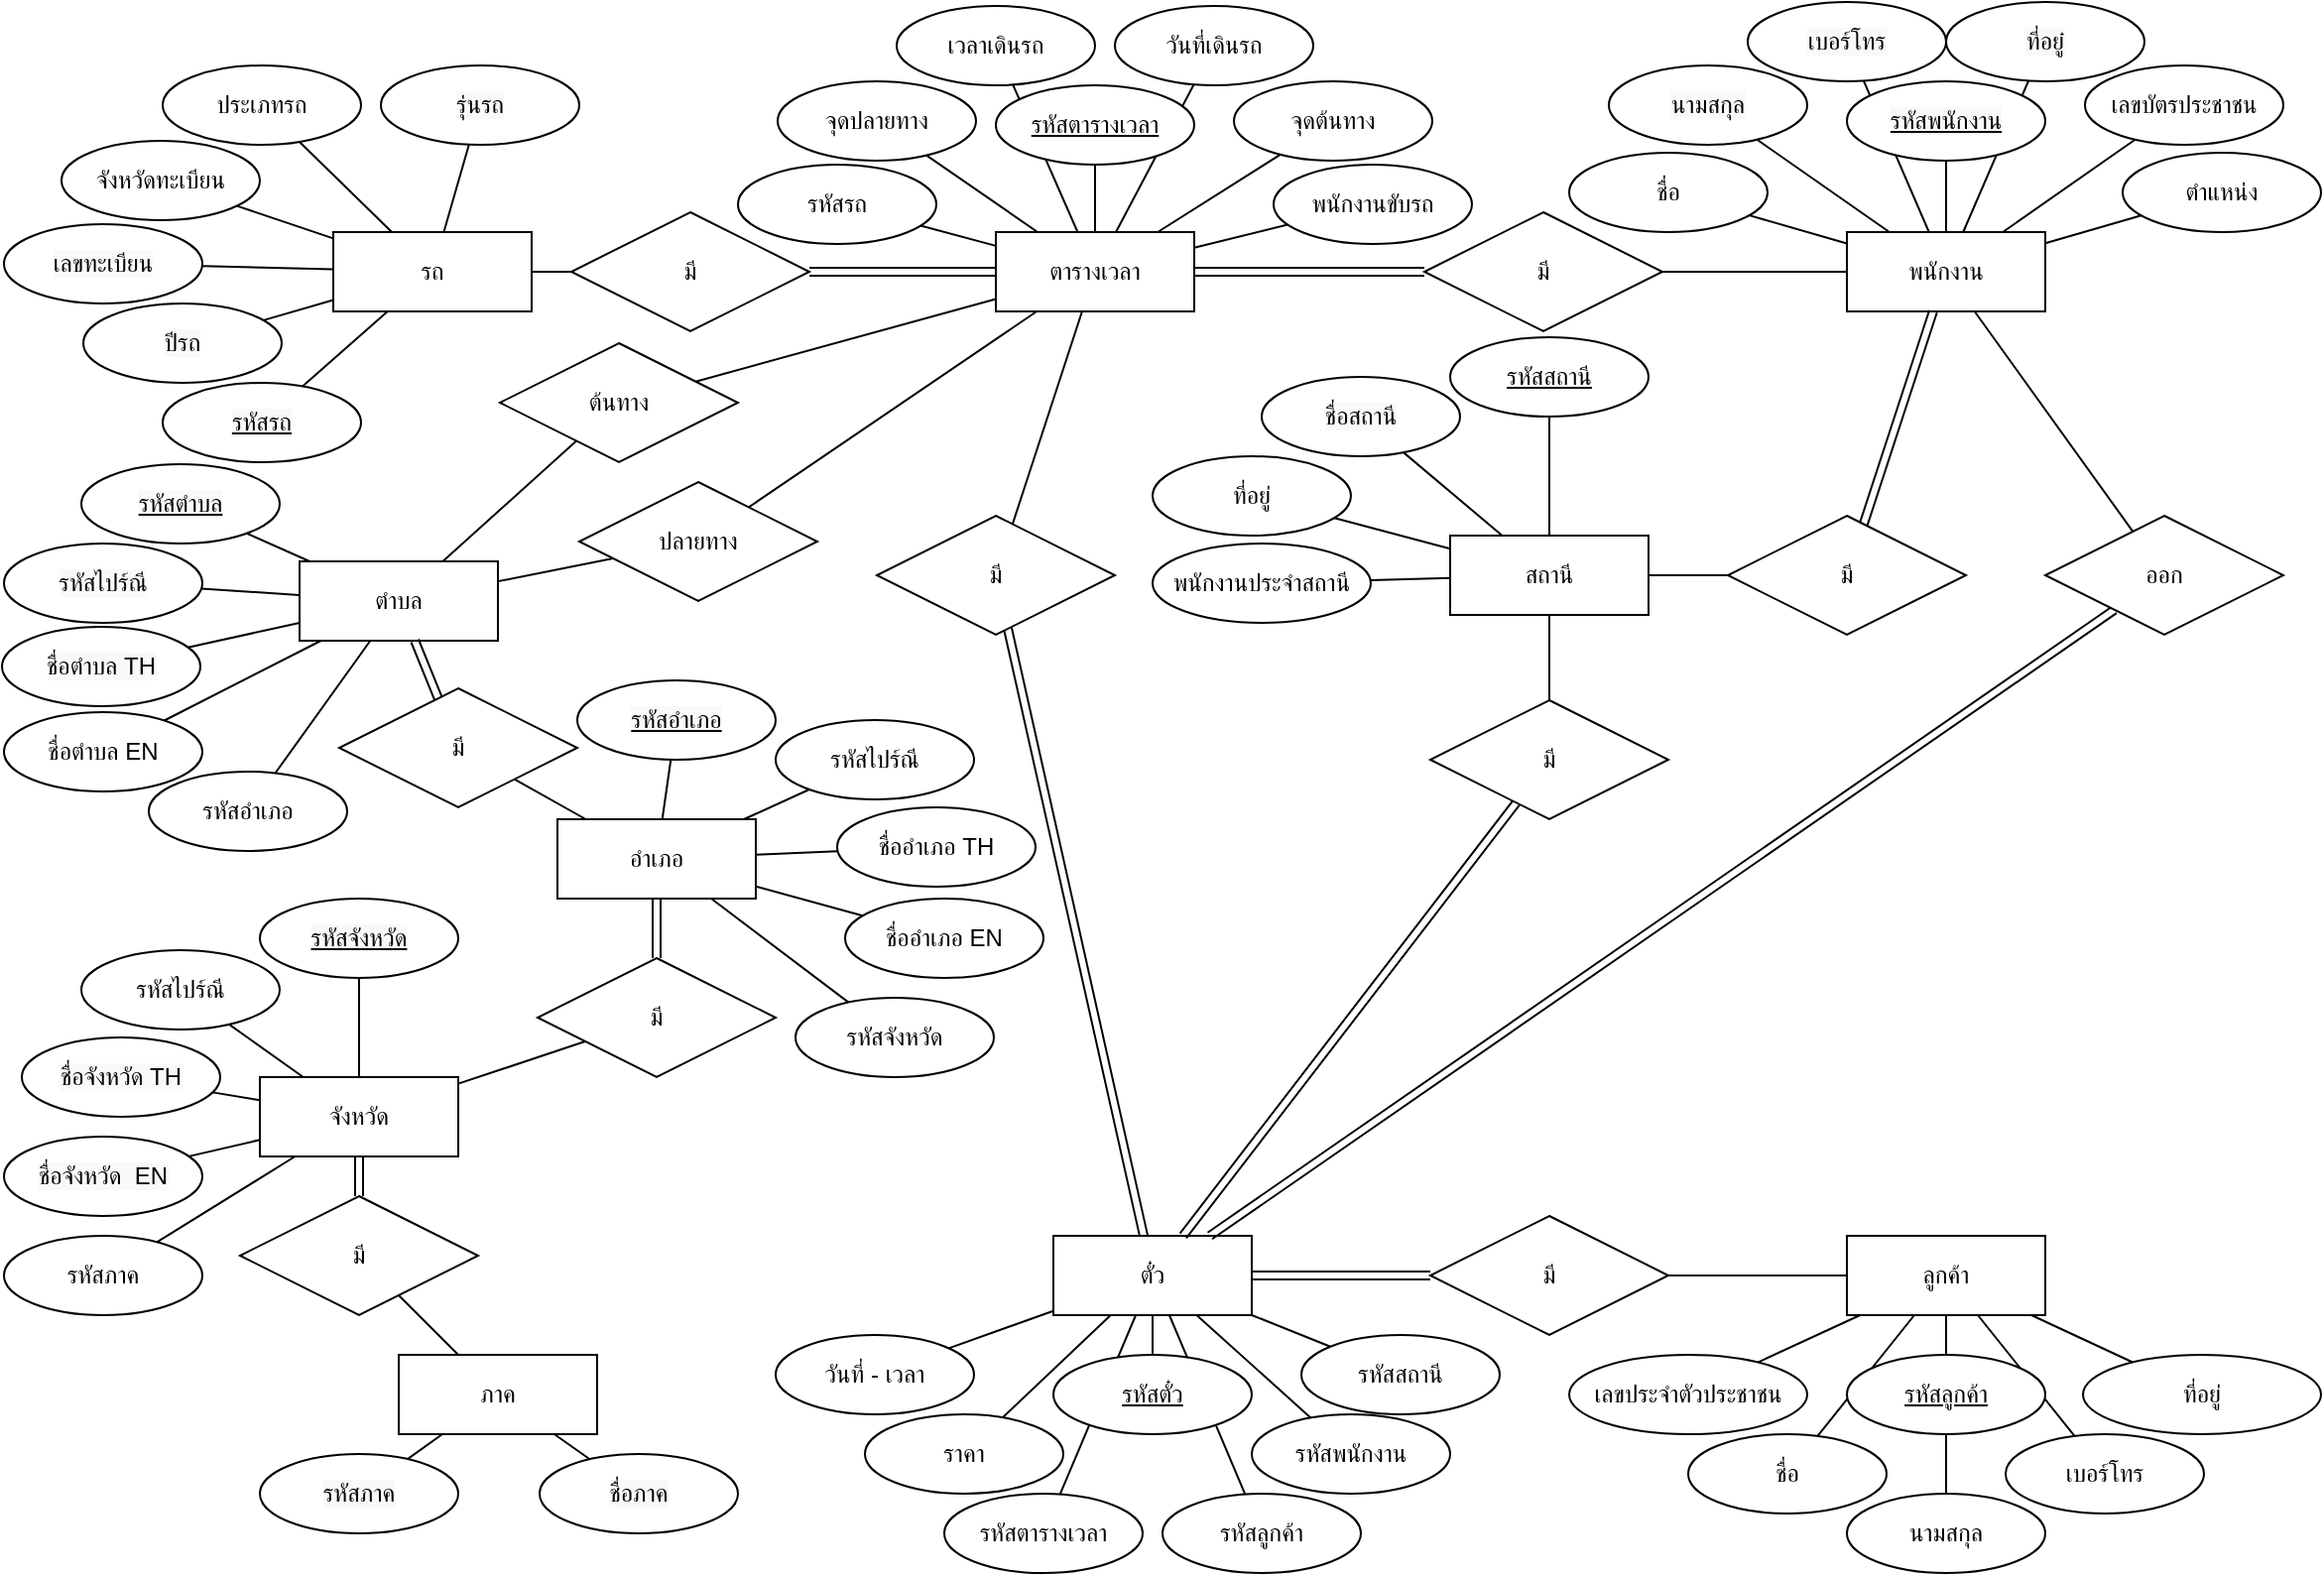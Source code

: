 <mxfile version="20.3.0" type="device"><diagram id="R2lEEEUBdFMjLlhIrx00" name="Page-1"><mxGraphModel dx="2045" dy="1975" grid="1" gridSize="10" guides="1" tooltips="1" connect="1" arrows="1" fold="1" page="1" pageScale="1" pageWidth="1169" pageHeight="827" math="0" shadow="0" extFonts="Permanent Marker^https://fonts.googleapis.com/css?family=Permanent+Marker"><root><mxCell id="0"/><mxCell id="1" parent="0"/><mxCell id="bOObk77bq9y5G2nc1WMJ-144" style="rounded=0;orthogonalLoop=1;jettySize=auto;html=1;endArrow=none;endFill=0;" parent="1" source="bOObk77bq9y5G2nc1WMJ-137" target="bOObk77bq9y5G2nc1WMJ-9" edge="1"><mxGeometry relative="1" as="geometry"><mxPoint x="894.888" y="87.346" as="sourcePoint"/><mxPoint x="961.429" y="134.0" as="targetPoint"/></mxGeometry></mxCell><mxCell id="bOObk77bq9y5G2nc1WMJ-83" style="rounded=0;orthogonalLoop=1;jettySize=auto;html=1;endArrow=none;endFill=0;" parent="1" source="bOObk77bq9y5G2nc1WMJ-14" target="bOObk77bq9y5G2nc1WMJ-49" edge="1"><mxGeometry relative="1" as="geometry"><mxPoint x="581.53" y="680" as="sourcePoint"/><mxPoint x="543.3" y="770.277" as="targetPoint"/></mxGeometry></mxCell><mxCell id="bOObk77bq9y5G2nc1WMJ-82" style="rounded=0;orthogonalLoop=1;jettySize=auto;html=1;endArrow=none;endFill=0;" parent="1" source="bOObk77bq9y5G2nc1WMJ-14" target="bOObk77bq9y5G2nc1WMJ-48" edge="1"><mxGeometry relative="1" as="geometry"><mxPoint x="590" y="680" as="sourcePoint"/><mxPoint x="590" y="700" as="targetPoint"/></mxGeometry></mxCell><mxCell id="bOObk77bq9y5G2nc1WMJ-79" style="rounded=0;orthogonalLoop=1;jettySize=auto;html=1;endArrow=none;endFill=0;" parent="1" source="bOObk77bq9y5G2nc1WMJ-8" target="bOObk77bq9y5G2nc1WMJ-70" edge="1"><mxGeometry relative="1" as="geometry"><mxPoint x="1053.333" y="690" as="sourcePoint"/><mxPoint x="994.116" y="715.379" as="targetPoint"/></mxGeometry></mxCell><mxCell id="bOObk77bq9y5G2nc1WMJ-74" style="rounded=0;orthogonalLoop=1;jettySize=auto;html=1;endArrow=none;endFill=0;" parent="1" source="bOObk77bq9y5G2nc1WMJ-8" target="bOObk77bq9y5G2nc1WMJ-68" edge="1"><mxGeometry relative="1" as="geometry"><mxPoint x="1043.333" y="680" as="sourcePoint"/><mxPoint x="984.116" y="705.379" as="targetPoint"/></mxGeometry></mxCell><mxCell id="bOObk77bq9y5G2nc1WMJ-78" style="rounded=0;orthogonalLoop=1;jettySize=auto;html=1;endArrow=none;endFill=0;" parent="1" source="bOObk77bq9y5G2nc1WMJ-8" target="bOObk77bq9y5G2nc1WMJ-69" edge="1"><mxGeometry relative="1" as="geometry"><mxPoint x="1043.333" y="680" as="sourcePoint"/><mxPoint x="984.116" y="705.379" as="targetPoint"/></mxGeometry></mxCell><mxCell id="bOObk77bq9y5G2nc1WMJ-8" value="ลูกค้า" style="whiteSpace=wrap;html=1;align=center;" parent="1" vertex="1"><mxGeometry x="930" y="630" width="100" height="40" as="geometry"/></mxCell><mxCell id="bOObk77bq9y5G2nc1WMJ-9" value="พนักงาน" style="whiteSpace=wrap;html=1;align=center;" parent="1" vertex="1"><mxGeometry x="930" y="124" width="100" height="40" as="geometry"/></mxCell><mxCell id="bOObk77bq9y5G2nc1WMJ-10" value="&lt;span style=&quot;text-align: left;&quot;&gt;ตำบล&lt;/span&gt;" style="whiteSpace=wrap;html=1;align=center;" parent="1" vertex="1"><mxGeometry x="150" y="290" width="100" height="40" as="geometry"/></mxCell><mxCell id="bOObk77bq9y5G2nc1WMJ-11" value="รถ" style="whiteSpace=wrap;html=1;align=center;" parent="1" vertex="1"><mxGeometry x="167" y="124" width="100" height="40" as="geometry"/></mxCell><mxCell id="bOObk77bq9y5G2nc1WMJ-12" value="สถานี" style="whiteSpace=wrap;html=1;align=center;" parent="1" vertex="1"><mxGeometry x="730" y="277" width="100" height="40" as="geometry"/></mxCell><mxCell id="bOObk77bq9y5G2nc1WMJ-13" value="ตารางเวลา" style="whiteSpace=wrap;html=1;align=center;" parent="1" vertex="1"><mxGeometry x="501" y="124" width="100" height="40" as="geometry"/></mxCell><mxCell id="bOObk77bq9y5G2nc1WMJ-19" style="rounded=0;orthogonalLoop=1;jettySize=auto;html=1;endArrow=none;endFill=0;shape=link;" parent="1" source="bOObk77bq9y5G2nc1WMJ-14" target="bOObk77bq9y5G2nc1WMJ-20" edge="1"><mxGeometry relative="1" as="geometry"/></mxCell><mxCell id="bOObk77bq9y5G2nc1WMJ-14" value="ตั๋ว" style="whiteSpace=wrap;html=1;align=center;" parent="1" vertex="1"><mxGeometry x="530" y="630" width="100" height="40" as="geometry"/></mxCell><mxCell id="bOObk77bq9y5G2nc1WMJ-20" value="มี" style="shape=rhombus;perimeter=rhombusPerimeter;whiteSpace=wrap;html=1;align=center;" parent="1" vertex="1"><mxGeometry x="441" y="267" width="120" height="60" as="geometry"/></mxCell><mxCell id="bOObk77bq9y5G2nc1WMJ-21" style="rounded=0;orthogonalLoop=1;jettySize=auto;html=1;endArrow=none;endFill=0;" parent="1" source="bOObk77bq9y5G2nc1WMJ-13" target="bOObk77bq9y5G2nc1WMJ-20" edge="1"><mxGeometry relative="1" as="geometry"><mxPoint x="215.714" y="390" as="sourcePoint"/><mxPoint x="157.692" y="356.154" as="targetPoint"/></mxGeometry></mxCell><mxCell id="bOObk77bq9y5G2nc1WMJ-22" style="rounded=0;orthogonalLoop=1;jettySize=auto;html=1;endArrow=none;endFill=0;shape=link;" parent="1" source="bOObk77bq9y5G2nc1WMJ-14" target="bOObk77bq9y5G2nc1WMJ-23" edge="1"><mxGeometry relative="1" as="geometry"><mxPoint x="215.714" y="390" as="sourcePoint"/></mxGeometry></mxCell><mxCell id="bOObk77bq9y5G2nc1WMJ-23" value="มี" style="shape=rhombus;perimeter=rhombusPerimeter;whiteSpace=wrap;html=1;align=center;" parent="1" vertex="1"><mxGeometry x="720" y="620" width="120" height="60" as="geometry"/></mxCell><mxCell id="bOObk77bq9y5G2nc1WMJ-24" style="rounded=0;orthogonalLoop=1;jettySize=auto;html=1;endArrow=none;endFill=0;" parent="1" source="bOObk77bq9y5G2nc1WMJ-8" target="bOObk77bq9y5G2nc1WMJ-23" edge="1"><mxGeometry relative="1" as="geometry"><mxPoint x="137.778" y="270" as="sourcePoint"/><mxPoint x="167.692" y="366.154" as="targetPoint"/></mxGeometry></mxCell><mxCell id="bOObk77bq9y5G2nc1WMJ-25" style="rounded=0;orthogonalLoop=1;jettySize=auto;html=1;endArrow=none;endFill=0;shape=link;" parent="1" source="bOObk77bq9y5G2nc1WMJ-14" target="bOObk77bq9y5G2nc1WMJ-26" edge="1"><mxGeometry relative="1" as="geometry"><mxPoint x="225.714" y="400" as="sourcePoint"/></mxGeometry></mxCell><mxCell id="bOObk77bq9y5G2nc1WMJ-26" value="มี" style="shape=rhombus;perimeter=rhombusPerimeter;whiteSpace=wrap;html=1;align=center;" parent="1" vertex="1"><mxGeometry x="720" y="360" width="120" height="60" as="geometry"/></mxCell><mxCell id="bOObk77bq9y5G2nc1WMJ-27" style="rounded=0;orthogonalLoop=1;jettySize=auto;html=1;endArrow=none;endFill=0;" parent="1" source="bOObk77bq9y5G2nc1WMJ-12" target="bOObk77bq9y5G2nc1WMJ-26" edge="1"><mxGeometry relative="1" as="geometry"><mxPoint x="147.778" y="280" as="sourcePoint"/><mxPoint x="177.692" y="376.154" as="targetPoint"/></mxGeometry></mxCell><mxCell id="bOObk77bq9y5G2nc1WMJ-28" style="rounded=0;orthogonalLoop=1;jettySize=auto;html=1;endArrow=none;endFill=0;shape=link;" parent="1" source="bOObk77bq9y5G2nc1WMJ-14" target="bOObk77bq9y5G2nc1WMJ-29" edge="1"><mxGeometry relative="1" as="geometry"><mxPoint x="235.714" y="410" as="sourcePoint"/></mxGeometry></mxCell><mxCell id="bOObk77bq9y5G2nc1WMJ-29" value="ออก" style="shape=rhombus;perimeter=rhombusPerimeter;whiteSpace=wrap;html=1;align=center;" parent="1" vertex="1"><mxGeometry x="1030" y="267" width="120" height="60" as="geometry"/></mxCell><mxCell id="bOObk77bq9y5G2nc1WMJ-30" style="rounded=0;orthogonalLoop=1;jettySize=auto;html=1;endArrow=none;endFill=0;" parent="1" source="bOObk77bq9y5G2nc1WMJ-9" target="bOObk77bq9y5G2nc1WMJ-29" edge="1"><mxGeometry relative="1" as="geometry"><mxPoint x="157.778" y="290" as="sourcePoint"/><mxPoint x="187.692" y="386.154" as="targetPoint"/></mxGeometry></mxCell><mxCell id="bOObk77bq9y5G2nc1WMJ-31" style="rounded=0;orthogonalLoop=1;jettySize=auto;html=1;endArrow=none;endFill=0;shape=link;" parent="1" source="bOObk77bq9y5G2nc1WMJ-13" target="bOObk77bq9y5G2nc1WMJ-32" edge="1"><mxGeometry relative="1" as="geometry"><mxPoint x="192.854" y="174" as="sourcePoint"/></mxGeometry></mxCell><mxCell id="bOObk77bq9y5G2nc1WMJ-32" value="มี" style="shape=rhombus;perimeter=rhombusPerimeter;whiteSpace=wrap;html=1;align=center;" parent="1" vertex="1"><mxGeometry x="287" y="114" width="120" height="60" as="geometry"/></mxCell><mxCell id="bOObk77bq9y5G2nc1WMJ-33" style="rounded=0;orthogonalLoop=1;jettySize=auto;html=1;endArrow=none;endFill=0;" parent="1" source="bOObk77bq9y5G2nc1WMJ-11" target="bOObk77bq9y5G2nc1WMJ-32" edge="1"><mxGeometry relative="1" as="geometry"><mxPoint x="114.918" y="54" as="sourcePoint"/><mxPoint x="144.832" y="150.154" as="targetPoint"/></mxGeometry></mxCell><mxCell id="bOObk77bq9y5G2nc1WMJ-34" style="rounded=0;orthogonalLoop=1;jettySize=auto;html=1;endArrow=none;endFill=0;" parent="1" source="bOObk77bq9y5G2nc1WMJ-13" target="bOObk77bq9y5G2nc1WMJ-35" edge="1"><mxGeometry relative="1" as="geometry"><mxPoint x="202.854" y="184" as="sourcePoint"/></mxGeometry></mxCell><mxCell id="bOObk77bq9y5G2nc1WMJ-35" value="ปลายทาง" style="shape=rhombus;perimeter=rhombusPerimeter;whiteSpace=wrap;html=1;align=center;" parent="1" vertex="1"><mxGeometry x="291" y="250" width="120" height="60" as="geometry"/></mxCell><mxCell id="bOObk77bq9y5G2nc1WMJ-36" style="rounded=0;orthogonalLoop=1;jettySize=auto;html=1;endArrow=none;endFill=0;" parent="1" source="bOObk77bq9y5G2nc1WMJ-10" target="bOObk77bq9y5G2nc1WMJ-35" edge="1"><mxGeometry relative="1" as="geometry"><mxPoint x="124.918" y="64" as="sourcePoint"/><mxPoint x="154.832" y="160.154" as="targetPoint"/></mxGeometry></mxCell><mxCell id="bOObk77bq9y5G2nc1WMJ-37" style="rounded=0;orthogonalLoop=1;jettySize=auto;html=1;endArrow=none;endFill=0;shape=link;" parent="1" source="bOObk77bq9y5G2nc1WMJ-13" target="bOObk77bq9y5G2nc1WMJ-38" edge="1"><mxGeometry relative="1" as="geometry"><mxPoint x="212.854" y="194" as="sourcePoint"/></mxGeometry></mxCell><mxCell id="bOObk77bq9y5G2nc1WMJ-38" value="มี" style="shape=rhombus;perimeter=rhombusPerimeter;whiteSpace=wrap;html=1;align=center;" parent="1" vertex="1"><mxGeometry x="717" y="114" width="120" height="60" as="geometry"/></mxCell><mxCell id="bOObk77bq9y5G2nc1WMJ-39" style="rounded=0;orthogonalLoop=1;jettySize=auto;html=1;endArrow=none;endFill=0;" parent="1" source="bOObk77bq9y5G2nc1WMJ-9" target="bOObk77bq9y5G2nc1WMJ-38" edge="1"><mxGeometry relative="1" as="geometry"><mxPoint x="134.918" y="74" as="sourcePoint"/><mxPoint x="164.832" y="170.154" as="targetPoint"/></mxGeometry></mxCell><mxCell id="bOObk77bq9y5G2nc1WMJ-40" style="rounded=0;orthogonalLoop=1;jettySize=auto;html=1;endArrow=none;endFill=0;" parent="1" source="bOObk77bq9y5G2nc1WMJ-13" target="bOObk77bq9y5G2nc1WMJ-41" edge="1"><mxGeometry relative="1" as="geometry"><mxPoint x="222.854" y="204" as="sourcePoint"/></mxGeometry></mxCell><mxCell id="bOObk77bq9y5G2nc1WMJ-41" value="ต้นทาง" style="shape=rhombus;perimeter=rhombusPerimeter;whiteSpace=wrap;html=1;align=center;" parent="1" vertex="1"><mxGeometry x="251" y="180" width="120" height="60" as="geometry"/></mxCell><mxCell id="bOObk77bq9y5G2nc1WMJ-42" style="rounded=0;orthogonalLoop=1;jettySize=auto;html=1;endArrow=none;endFill=0;" parent="1" source="bOObk77bq9y5G2nc1WMJ-10" target="bOObk77bq9y5G2nc1WMJ-41" edge="1"><mxGeometry relative="1" as="geometry"><mxPoint x="144.918" y="84" as="sourcePoint"/><mxPoint x="174.832" y="180.154" as="targetPoint"/></mxGeometry></mxCell><mxCell id="bOObk77bq9y5G2nc1WMJ-43" style="rounded=0;orthogonalLoop=1;jettySize=auto;html=1;endArrow=none;endFill=0;" parent="1" source="bOObk77bq9y5G2nc1WMJ-12" target="bOObk77bq9y5G2nc1WMJ-44" edge="1"><mxGeometry relative="1" as="geometry"><mxPoint x="232.854" y="214" as="sourcePoint"/></mxGeometry></mxCell><mxCell id="bOObk77bq9y5G2nc1WMJ-44" value="มี" style="shape=rhombus;perimeter=rhombusPerimeter;whiteSpace=wrap;html=1;align=center;" parent="1" vertex="1"><mxGeometry x="870" y="267" width="120" height="60" as="geometry"/></mxCell><mxCell id="bOObk77bq9y5G2nc1WMJ-45" style="rounded=0;orthogonalLoop=1;jettySize=auto;html=1;endArrow=none;endFill=0;shape=link;" parent="1" source="bOObk77bq9y5G2nc1WMJ-9" target="bOObk77bq9y5G2nc1WMJ-44" edge="1"><mxGeometry relative="1" as="geometry"><mxPoint x="154.918" y="94" as="sourcePoint"/><mxPoint x="184.832" y="190.154" as="targetPoint"/></mxGeometry></mxCell><mxCell id="bOObk77bq9y5G2nc1WMJ-46" value="&lt;div style=&quot;text-align: left;&quot;&gt;รหัสตั๋ว&lt;/div&gt;" style="ellipse;whiteSpace=wrap;html=1;align=center;fontStyle=4;" parent="1" vertex="1"><mxGeometry x="530" y="690" width="100" height="40" as="geometry"/></mxCell><mxCell id="bOObk77bq9y5G2nc1WMJ-47" value="&lt;span style=&quot;text-align: left;&quot;&gt;ราคา&lt;/span&gt;" style="ellipse;whiteSpace=wrap;html=1;align=center;" parent="1" vertex="1"><mxGeometry x="435" y="720" width="100" height="40" as="geometry"/></mxCell><mxCell id="bOObk77bq9y5G2nc1WMJ-48" value="&lt;span style=&quot;text-align: left;&quot;&gt;รหัสตารางเวลา&lt;/span&gt;" style="ellipse;whiteSpace=wrap;html=1;align=center;" parent="1" vertex="1"><mxGeometry x="475" y="760" width="100" height="40" as="geometry"/></mxCell><mxCell id="bOObk77bq9y5G2nc1WMJ-49" value="&lt;span style=&quot;text-align: left;&quot;&gt;รหัสลูกค้า&lt;/span&gt;" style="ellipse;whiteSpace=wrap;html=1;align=center;" parent="1" vertex="1"><mxGeometry x="585" y="760" width="100" height="40" as="geometry"/></mxCell><mxCell id="bOObk77bq9y5G2nc1WMJ-50" value="&lt;div style=&quot;text-align: left;&quot;&gt;&lt;span style=&quot;background-color: initial;&quot;&gt;รหัสสถานี&lt;/span&gt;&lt;/div&gt;" style="ellipse;whiteSpace=wrap;html=1;align=center;" parent="1" vertex="1"><mxGeometry x="655" y="680" width="100" height="40" as="geometry"/></mxCell><mxCell id="bOObk77bq9y5G2nc1WMJ-51" value="&lt;span style=&quot;text-align: left;&quot;&gt;รหัสพนักงาน&lt;/span&gt;" style="ellipse;whiteSpace=wrap;html=1;align=center;" parent="1" vertex="1"><mxGeometry x="630" y="720" width="100" height="40" as="geometry"/></mxCell><mxCell id="bOObk77bq9y5G2nc1WMJ-52" value="&lt;span style=&quot;text-align: left;&quot;&gt;วันที่ - เวลา&lt;/span&gt;" style="ellipse;whiteSpace=wrap;html=1;align=center;" parent="1" vertex="1"><mxGeometry x="390" y="680" width="100" height="40" as="geometry"/></mxCell><mxCell id="bOObk77bq9y5G2nc1WMJ-54" value="&lt;div style=&quot;text-align: left;&quot;&gt;&lt;span style=&quot;background-color: initial;&quot;&gt;พนักงานขับรถ&lt;/span&gt;&lt;/div&gt;" style="ellipse;whiteSpace=wrap;html=1;align=center;" parent="1" vertex="1"><mxGeometry x="641" y="90" width="100" height="40" as="geometry"/></mxCell><mxCell id="bOObk77bq9y5G2nc1WMJ-55" value="&lt;span style=&quot;text-align: left;&quot;&gt;จุดปลายทาง&lt;/span&gt;" style="ellipse;whiteSpace=wrap;html=1;align=center;" parent="1" vertex="1"><mxGeometry x="391" y="48" width="100" height="40" as="geometry"/></mxCell><mxCell id="bOObk77bq9y5G2nc1WMJ-56" value="&lt;span style=&quot;text-align: left;&quot;&gt;วันที่เดินรถ&lt;/span&gt;" style="ellipse;whiteSpace=wrap;html=1;align=center;" parent="1" vertex="1"><mxGeometry x="561" y="10" width="100" height="40" as="geometry"/></mxCell><mxCell id="bOObk77bq9y5G2nc1WMJ-57" value="&lt;span style=&quot;text-align: left;&quot;&gt;จุดต้นทาง&lt;/span&gt;" style="ellipse;whiteSpace=wrap;html=1;align=center;" parent="1" vertex="1"><mxGeometry x="621" y="48" width="100" height="40" as="geometry"/></mxCell><mxCell id="bOObk77bq9y5G2nc1WMJ-58" value="&lt;span style=&quot;text-align: left;&quot;&gt;เวลาเดินรถ&lt;/span&gt;" style="ellipse;whiteSpace=wrap;html=1;align=center;" parent="1" vertex="1"><mxGeometry x="451" y="10" width="100" height="40" as="geometry"/></mxCell><mxCell id="bOObk77bq9y5G2nc1WMJ-59" value="&lt;span style=&quot;text-align: left;&quot;&gt;รหัสรถ&lt;/span&gt;" style="ellipse;whiteSpace=wrap;html=1;align=center;" parent="1" vertex="1"><mxGeometry x="371" y="90" width="100" height="40" as="geometry"/></mxCell><mxCell id="bOObk77bq9y5G2nc1WMJ-60" style="rounded=0;orthogonalLoop=1;jettySize=auto;html=1;endArrow=none;endFill=0;" parent="1" source="bOObk77bq9y5G2nc1WMJ-13" target="bOObk77bq9y5G2nc1WMJ-53" edge="1"><mxGeometry relative="1" as="geometry"><mxPoint x="87.436" y="640" as="sourcePoint"/><mxPoint x="73.614" y="532.193" as="targetPoint"/></mxGeometry></mxCell><mxCell id="bOObk77bq9y5G2nc1WMJ-61" style="rounded=0;orthogonalLoop=1;jettySize=auto;html=1;endArrow=none;endFill=0;" parent="1" source="bOObk77bq9y5G2nc1WMJ-58" target="bOObk77bq9y5G2nc1WMJ-13" edge="1"><mxGeometry relative="1" as="geometry"><mxPoint x="97.436" y="650" as="sourcePoint"/><mxPoint x="75.303" y="730.113" as="targetPoint"/></mxGeometry></mxCell><mxCell id="bOObk77bq9y5G2nc1WMJ-62" style="rounded=0;orthogonalLoop=1;jettySize=auto;html=1;endArrow=none;endFill=0;" parent="1" source="bOObk77bq9y5G2nc1WMJ-59" target="bOObk77bq9y5G2nc1WMJ-13" edge="1"><mxGeometry relative="1" as="geometry"><mxPoint x="107.436" y="660" as="sourcePoint"/><mxPoint x="85.303" y="740.113" as="targetPoint"/></mxGeometry></mxCell><mxCell id="bOObk77bq9y5G2nc1WMJ-63" style="rounded=0;orthogonalLoop=1;jettySize=auto;html=1;endArrow=none;endFill=0;" parent="1" source="bOObk77bq9y5G2nc1WMJ-56" target="bOObk77bq9y5G2nc1WMJ-13" edge="1"><mxGeometry relative="1" as="geometry"><mxPoint x="117.436" y="670" as="sourcePoint"/><mxPoint x="95.303" y="750.113" as="targetPoint"/></mxGeometry></mxCell><mxCell id="bOObk77bq9y5G2nc1WMJ-64" style="rounded=0;orthogonalLoop=1;jettySize=auto;html=1;endArrow=none;endFill=0;" parent="1" source="bOObk77bq9y5G2nc1WMJ-57" target="bOObk77bq9y5G2nc1WMJ-13" edge="1"><mxGeometry relative="1" as="geometry"><mxPoint x="127.436" y="680" as="sourcePoint"/><mxPoint x="105.303" y="760.113" as="targetPoint"/></mxGeometry></mxCell><mxCell id="bOObk77bq9y5G2nc1WMJ-65" style="rounded=0;orthogonalLoop=1;jettySize=auto;html=1;endArrow=none;endFill=0;" parent="1" source="bOObk77bq9y5G2nc1WMJ-55" target="bOObk77bq9y5G2nc1WMJ-13" edge="1"><mxGeometry relative="1" as="geometry"><mxPoint x="137.436" y="690" as="sourcePoint"/><mxPoint x="115.303" y="770.113" as="targetPoint"/></mxGeometry></mxCell><mxCell id="bOObk77bq9y5G2nc1WMJ-66" style="rounded=0;orthogonalLoop=1;jettySize=auto;html=1;endArrow=none;endFill=0;" parent="1" source="bOObk77bq9y5G2nc1WMJ-54" target="bOObk77bq9y5G2nc1WMJ-13" edge="1"><mxGeometry relative="1" as="geometry"><mxPoint x="147.436" y="700" as="sourcePoint"/><mxPoint x="125.303" y="780.113" as="targetPoint"/></mxGeometry></mxCell><mxCell id="bOObk77bq9y5G2nc1WMJ-67" value="&lt;div style=&quot;text-align: left;&quot;&gt;รหัสลูกค้า&lt;br&gt;&lt;/div&gt;" style="ellipse;whiteSpace=wrap;html=1;align=center;fontStyle=4;" parent="1" vertex="1"><mxGeometry x="930" y="690" width="100" height="40" as="geometry"/></mxCell><mxCell id="bOObk77bq9y5G2nc1WMJ-68" value="&lt;span style=&quot;text-align: left;&quot;&gt;ชื่อ&lt;/span&gt;" style="ellipse;whiteSpace=wrap;html=1;align=center;" parent="1" vertex="1"><mxGeometry x="850" y="730" width="100" height="40" as="geometry"/></mxCell><mxCell id="bOObk77bq9y5G2nc1WMJ-69" value="&lt;span style=&quot;text-align: left;&quot;&gt;นามสกุล&lt;/span&gt;" style="ellipse;whiteSpace=wrap;html=1;align=center;" parent="1" vertex="1"><mxGeometry x="930" y="760" width="100" height="40" as="geometry"/></mxCell><mxCell id="bOObk77bq9y5G2nc1WMJ-70" value="&lt;span style=&quot;text-align: left;&quot;&gt;เบอร์โทร&lt;/span&gt;" style="ellipse;whiteSpace=wrap;html=1;align=center;" parent="1" vertex="1"><mxGeometry x="1010" y="730" width="100" height="40" as="geometry"/></mxCell><mxCell id="bOObk77bq9y5G2nc1WMJ-71" value="&lt;span style=&quot;text-align: left;&quot;&gt;ที่อยู่&lt;/span&gt;" style="ellipse;whiteSpace=wrap;html=1;align=center;" parent="1" vertex="1"><mxGeometry x="1049" y="690" width="120" height="40" as="geometry"/></mxCell><mxCell id="bOObk77bq9y5G2nc1WMJ-72" value="&lt;div style=&quot;text-align: left;&quot;&gt;&lt;span style=&quot;background-color: initial;&quot;&gt;เลขประจำตัวประชาชน&lt;/span&gt;&lt;/div&gt;" style="ellipse;whiteSpace=wrap;html=1;align=center;" parent="1" vertex="1"><mxGeometry x="790" y="690" width="120" height="40" as="geometry"/></mxCell><mxCell id="bOObk77bq9y5G2nc1WMJ-73" style="rounded=0;orthogonalLoop=1;jettySize=auto;html=1;endArrow=none;endFill=0;" parent="1" source="bOObk77bq9y5G2nc1WMJ-8" target="bOObk77bq9y5G2nc1WMJ-72" edge="1"><mxGeometry relative="1" as="geometry"><mxPoint x="1117.437" y="439.996" as="sourcePoint"/><mxPoint x="1010.0" y="516.56" as="targetPoint"/></mxGeometry></mxCell><mxCell id="bOObk77bq9y5G2nc1WMJ-77" style="rounded=0;orthogonalLoop=1;jettySize=auto;html=1;endArrow=none;endFill=0;" parent="1" source="bOObk77bq9y5G2nc1WMJ-67" target="bOObk77bq9y5G2nc1WMJ-8" edge="1"><mxGeometry relative="1" as="geometry"><mxPoint x="1063.333" y="700" as="sourcePoint"/><mxPoint x="1004.116" y="725.379" as="targetPoint"/></mxGeometry></mxCell><mxCell id="bOObk77bq9y5G2nc1WMJ-80" style="rounded=0;orthogonalLoop=1;jettySize=auto;html=1;endArrow=none;endFill=0;" parent="1" source="bOObk77bq9y5G2nc1WMJ-8" target="bOObk77bq9y5G2nc1WMJ-71" edge="1"><mxGeometry relative="1" as="geometry"><mxPoint x="1106.0" y="680" as="sourcePoint"/><mxPoint x="1154.761" y="740.952" as="targetPoint"/></mxGeometry></mxCell><mxCell id="bOObk77bq9y5G2nc1WMJ-81" style="rounded=0;orthogonalLoop=1;jettySize=auto;html=1;endArrow=none;endFill=0;" parent="1" source="bOObk77bq9y5G2nc1WMJ-14" target="bOObk77bq9y5G2nc1WMJ-46" edge="1"><mxGeometry relative="1" as="geometry"><mxPoint x="685.003" y="606.21" as="sourcePoint"/><mxPoint x="736.541" y="629.996" as="targetPoint"/></mxGeometry></mxCell><mxCell id="bOObk77bq9y5G2nc1WMJ-84" style="rounded=0;orthogonalLoop=1;jettySize=auto;html=1;endArrow=none;endFill=0;" parent="1" source="bOObk77bq9y5G2nc1WMJ-14" target="bOObk77bq9y5G2nc1WMJ-51" edge="1"><mxGeometry relative="1" as="geometry"><mxPoint x="598.47" y="680" as="sourcePoint"/><mxPoint x="636.7" y="770.277" as="targetPoint"/></mxGeometry></mxCell><mxCell id="bOObk77bq9y5G2nc1WMJ-85" style="rounded=0;orthogonalLoop=1;jettySize=auto;html=1;endArrow=none;endFill=0;" parent="1" source="bOObk77bq9y5G2nc1WMJ-14" target="bOObk77bq9y5G2nc1WMJ-50" edge="1"><mxGeometry relative="1" as="geometry"><mxPoint x="612.222" y="680" as="sourcePoint"/><mxPoint x="669.693" y="731.724" as="targetPoint"/></mxGeometry></mxCell><mxCell id="bOObk77bq9y5G2nc1WMJ-86" style="rounded=0;orthogonalLoop=1;jettySize=auto;html=1;endArrow=none;endFill=0;" parent="1" source="bOObk77bq9y5G2nc1WMJ-14" target="bOObk77bq9y5G2nc1WMJ-47" edge="1"><mxGeometry relative="1" as="geometry"><mxPoint x="622.222" y="690" as="sourcePoint"/><mxPoint x="679.693" y="741.724" as="targetPoint"/></mxGeometry></mxCell><mxCell id="bOObk77bq9y5G2nc1WMJ-87" style="rounded=0;orthogonalLoop=1;jettySize=auto;html=1;endArrow=none;endFill=0;" parent="1" source="bOObk77bq9y5G2nc1WMJ-14" target="bOObk77bq9y5G2nc1WMJ-52" edge="1"><mxGeometry relative="1" as="geometry"><mxPoint x="632.222" y="700" as="sourcePoint"/><mxPoint x="689.693" y="751.724" as="targetPoint"/></mxGeometry></mxCell><mxCell id="bOObk77bq9y5G2nc1WMJ-93" value="&lt;span style=&quot;text-align: left;&quot;&gt;อำเภอ&lt;/span&gt;" style="whiteSpace=wrap;html=1;align=center;" parent="1" vertex="1"><mxGeometry x="280" y="420" width="100" height="40" as="geometry"/></mxCell><mxCell id="bOObk77bq9y5G2nc1WMJ-94" value="&lt;span style=&quot;text-align: left;&quot;&gt;จังหวัด&lt;/span&gt;" style="whiteSpace=wrap;html=1;align=center;" parent="1" vertex="1"><mxGeometry x="130" y="550" width="100" height="40" as="geometry"/></mxCell><mxCell id="bOObk77bq9y5G2nc1WMJ-95" value="&lt;span style=&quot;text-align: left;&quot;&gt;ภาค&lt;/span&gt;" style="whiteSpace=wrap;html=1;align=center;" parent="1" vertex="1"><mxGeometry x="200" y="690" width="100" height="40" as="geometry"/></mxCell><mxCell id="bOObk77bq9y5G2nc1WMJ-96" style="rounded=0;orthogonalLoop=1;jettySize=auto;html=1;endArrow=none;endFill=0;shape=link;" parent="1" source="bOObk77bq9y5G2nc1WMJ-10" target="bOObk77bq9y5G2nc1WMJ-97" edge="1"><mxGeometry relative="1" as="geometry"><mxPoint x="80.003" y="290" as="sourcePoint"/></mxGeometry></mxCell><mxCell id="bOObk77bq9y5G2nc1WMJ-97" value="มี" style="shape=rhombus;perimeter=rhombusPerimeter;whiteSpace=wrap;html=1;align=center;" parent="1" vertex="1"><mxGeometry x="170.0" y="354" width="120" height="60" as="geometry"/></mxCell><mxCell id="bOObk77bq9y5G2nc1WMJ-98" style="rounded=0;orthogonalLoop=1;jettySize=auto;html=1;endArrow=none;endFill=0;" parent="1" source="bOObk77bq9y5G2nc1WMJ-93" target="bOObk77bq9y5G2nc1WMJ-97" edge="1"><mxGeometry relative="1" as="geometry"><mxPoint x="-124.33" y="596" as="sourcePoint"/><mxPoint x="-83.498" y="316.154" as="targetPoint"/></mxGeometry></mxCell><mxCell id="bOObk77bq9y5G2nc1WMJ-99" style="rounded=0;orthogonalLoop=1;jettySize=auto;html=1;endArrow=none;endFill=0;shape=link;" parent="1" source="bOObk77bq9y5G2nc1WMJ-93" target="bOObk77bq9y5G2nc1WMJ-100" edge="1"><mxGeometry relative="1" as="geometry"><mxPoint x="-61.667" y="500" as="sourcePoint"/></mxGeometry></mxCell><mxCell id="bOObk77bq9y5G2nc1WMJ-100" value="มี" style="shape=rhombus;perimeter=rhombusPerimeter;whiteSpace=wrap;html=1;align=center;" parent="1" vertex="1"><mxGeometry x="270" y="490" width="120" height="60" as="geometry"/></mxCell><mxCell id="bOObk77bq9y5G2nc1WMJ-101" style="rounded=0;orthogonalLoop=1;jettySize=auto;html=1;endArrow=none;endFill=0;" parent="1" source="bOObk77bq9y5G2nc1WMJ-94" target="bOObk77bq9y5G2nc1WMJ-100" edge="1"><mxGeometry relative="1" as="geometry"><mxPoint x="-266.0" y="806" as="sourcePoint"/><mxPoint x="-225.168" y="526.154" as="targetPoint"/></mxGeometry></mxCell><mxCell id="bOObk77bq9y5G2nc1WMJ-103" style="rounded=0;orthogonalLoop=1;jettySize=auto;html=1;endArrow=none;endFill=0;shape=link;" parent="1" source="bOObk77bq9y5G2nc1WMJ-94" target="bOObk77bq9y5G2nc1WMJ-104" edge="1"><mxGeometry relative="1" as="geometry"><mxPoint x="60" y="751.111" as="sourcePoint"/></mxGeometry></mxCell><mxCell id="bOObk77bq9y5G2nc1WMJ-104" value="มี" style="shape=rhombus;perimeter=rhombusPerimeter;whiteSpace=wrap;html=1;align=center;" parent="1" vertex="1"><mxGeometry x="120" y="610" width="120" height="60" as="geometry"/></mxCell><mxCell id="bOObk77bq9y5G2nc1WMJ-105" style="rounded=0;orthogonalLoop=1;jettySize=auto;html=1;endArrow=none;endFill=0;" parent="1" source="bOObk77bq9y5G2nc1WMJ-95" target="bOObk77bq9y5G2nc1WMJ-104" edge="1"><mxGeometry relative="1" as="geometry"><mxPoint x="30" y="815" as="sourcePoint"/><mxPoint x="-185.168" y="751.154" as="targetPoint"/></mxGeometry></mxCell><mxCell id="bOObk77bq9y5G2nc1WMJ-106" value="&lt;div style=&quot;text-align: left;&quot;&gt;รหัสสถานี&lt;/div&gt;" style="ellipse;whiteSpace=wrap;html=1;align=center;fontStyle=4;" parent="1" vertex="1"><mxGeometry x="730" y="177" width="100" height="40" as="geometry"/></mxCell><mxCell id="bOObk77bq9y5G2nc1WMJ-107" value="&lt;span style=&quot;color: rgb(0, 0, 0); font-family: Helvetica; font-size: 12px; font-style: normal; font-variant-ligatures: normal; font-variant-caps: normal; font-weight: 400; letter-spacing: normal; orphans: 2; text-align: left; text-indent: 0px; text-transform: none; widows: 2; word-spacing: 0px; -webkit-text-stroke-width: 0px; background-color: rgb(248, 249, 250); text-decoration-thickness: initial; text-decoration-style: initial; text-decoration-color: initial; float: none; display: inline !important;&quot;&gt;ชื่อสถานี&lt;/span&gt;" style="ellipse;whiteSpace=wrap;html=1;align=center;" parent="1" vertex="1"><mxGeometry x="635" y="197" width="100" height="40" as="geometry"/></mxCell><mxCell id="bOObk77bq9y5G2nc1WMJ-108" value="&lt;div style=&quot;text-align: left;&quot;&gt;&lt;span style=&quot;background-color: initial;&quot;&gt;ที่อยู่&lt;/span&gt;&lt;/div&gt;" style="ellipse;whiteSpace=wrap;html=1;align=center;" parent="1" vertex="1"><mxGeometry x="580" y="237" width="100" height="40" as="geometry"/></mxCell><mxCell id="bOObk77bq9y5G2nc1WMJ-109" value="&lt;div style=&quot;text-align: left;&quot;&gt;&lt;span style=&quot;background-color: initial;&quot;&gt;พนักงานประจำสถานี&lt;/span&gt;&lt;/div&gt;" style="ellipse;whiteSpace=wrap;html=1;align=center;" parent="1" vertex="1"><mxGeometry x="580" y="281" width="110" height="40" as="geometry"/></mxCell><mxCell id="bOObk77bq9y5G2nc1WMJ-111" style="rounded=0;orthogonalLoop=1;jettySize=auto;html=1;endArrow=none;endFill=0;" parent="1" source="bOObk77bq9y5G2nc1WMJ-12" target="bOObk77bq9y5G2nc1WMJ-106" edge="1"><mxGeometry relative="1" as="geometry"><mxPoint x="562.723" y="164.0" as="sourcePoint"/><mxPoint x="435.002" y="225.306" as="targetPoint"/></mxGeometry></mxCell><mxCell id="bOObk77bq9y5G2nc1WMJ-112" style="rounded=0;orthogonalLoop=1;jettySize=auto;html=1;endArrow=none;endFill=0;" parent="1" source="bOObk77bq9y5G2nc1WMJ-12" target="bOObk77bq9y5G2nc1WMJ-107" edge="1"><mxGeometry relative="1" as="geometry"><mxPoint x="588" y="370" as="sourcePoint"/><mxPoint x="581.998" y="309.984" as="targetPoint"/></mxGeometry></mxCell><mxCell id="bOObk77bq9y5G2nc1WMJ-113" style="rounded=0;orthogonalLoop=1;jettySize=auto;html=1;endArrow=none;endFill=0;" parent="1" source="bOObk77bq9y5G2nc1WMJ-12" target="bOObk77bq9y5G2nc1WMJ-108" edge="1"><mxGeometry relative="1" as="geometry"><mxPoint x="553.333" y="370" as="sourcePoint"/><mxPoint x="509.568" y="346.128" as="targetPoint"/></mxGeometry></mxCell><mxCell id="bOObk77bq9y5G2nc1WMJ-114" style="rounded=0;orthogonalLoop=1;jettySize=auto;html=1;endArrow=none;endFill=0;" parent="1" source="bOObk77bq9y5G2nc1WMJ-12" target="bOObk77bq9y5G2nc1WMJ-109" edge="1"><mxGeometry relative="1" as="geometry"><mxPoint x="540" y="385.455" as="sourcePoint"/><mxPoint x="528.757" y="384.432" as="targetPoint"/></mxGeometry></mxCell><mxCell id="bOObk77bq9y5G2nc1WMJ-53" value="&lt;div style=&quot;text-align: left;&quot;&gt;รหัสตารางเวลา&lt;br&gt;&lt;/div&gt;" style="ellipse;whiteSpace=wrap;html=1;align=center;fontStyle=4;" parent="1" vertex="1"><mxGeometry x="501" y="50" width="100" height="40" as="geometry"/></mxCell><mxCell id="bOObk77bq9y5G2nc1WMJ-116" value="&lt;span style=&quot;color: rgb(0, 0, 0); font-family: Helvetica; font-size: 12px; font-style: normal; font-variant-ligatures: normal; font-variant-caps: normal; font-weight: 400; letter-spacing: normal; orphans: 2; text-align: left; text-indent: 0px; text-transform: none; widows: 2; word-spacing: 0px; -webkit-text-stroke-width: 0px; background-color: rgb(248, 249, 250); text-decoration-thickness: initial; text-decoration-style: initial; text-decoration-color: initial; float: none; display: inline !important;&quot;&gt;รหัสรถ&lt;/span&gt;" style="ellipse;whiteSpace=wrap;html=1;align=center;fontStyle=4;" parent="1" vertex="1"><mxGeometry x="81" y="200" width="100" height="40" as="geometry"/></mxCell><mxCell id="bOObk77bq9y5G2nc1WMJ-117" value="&lt;span style=&quot;color: rgb(0, 0, 0); font-family: Helvetica; font-size: 12px; font-style: normal; font-variant-ligatures: normal; font-variant-caps: normal; font-weight: 400; letter-spacing: normal; orphans: 2; text-align: left; text-indent: 0px; text-transform: none; widows: 2; word-spacing: 0px; -webkit-text-stroke-width: 0px; background-color: rgb(248, 249, 250); text-decoration-thickness: initial; text-decoration-style: initial; text-decoration-color: initial; float: none; display: inline !important;&quot;&gt;เลขทะเบียน&lt;/span&gt;" style="ellipse;whiteSpace=wrap;html=1;align=center;" parent="1" vertex="1"><mxGeometry x="1" y="120" width="100" height="40" as="geometry"/></mxCell><mxCell id="bOObk77bq9y5G2nc1WMJ-122" value="&lt;span style=&quot;color: rgb(0, 0, 0); font-family: Helvetica; font-size: 12px; font-style: normal; font-variant-ligatures: normal; font-variant-caps: normal; font-weight: 400; letter-spacing: normal; orphans: 2; text-align: left; text-indent: 0px; text-transform: none; widows: 2; word-spacing: 0px; -webkit-text-stroke-width: 0px; background-color: rgb(248, 249, 250); text-decoration-thickness: initial; text-decoration-style: initial; text-decoration-color: initial; float: none; display: inline !important;&quot;&gt;ปีรถ&lt;/span&gt;" style="ellipse;whiteSpace=wrap;html=1;align=center;" parent="1" vertex="1"><mxGeometry x="41" y="160" width="100" height="40" as="geometry"/></mxCell><mxCell id="bOObk77bq9y5G2nc1WMJ-123" value="&lt;div style=&quot;text-align: left;&quot;&gt;ประเภทรถ&lt;/div&gt;" style="ellipse;whiteSpace=wrap;html=1;align=center;" parent="1" vertex="1"><mxGeometry x="81" y="40" width="100" height="40" as="geometry"/></mxCell><mxCell id="bOObk77bq9y5G2nc1WMJ-124" value="&lt;span style=&quot;color: rgb(0, 0, 0); font-family: Helvetica; font-size: 12px; font-style: normal; font-variant-ligatures: normal; font-variant-caps: normal; font-weight: 400; letter-spacing: normal; orphans: 2; text-align: left; text-indent: 0px; text-transform: none; widows: 2; word-spacing: 0px; -webkit-text-stroke-width: 0px; background-color: rgb(248, 249, 250); text-decoration-thickness: initial; text-decoration-style: initial; text-decoration-color: initial; float: none; display: inline !important;&quot;&gt;รุ่นรถ&lt;/span&gt;" style="ellipse;whiteSpace=wrap;html=1;align=center;" parent="1" vertex="1"><mxGeometry x="191" y="40" width="100" height="40" as="geometry"/></mxCell><mxCell id="bOObk77bq9y5G2nc1WMJ-125" value="&lt;div style=&quot;text-align: left;&quot;&gt;&lt;span style=&quot;background-color: initial;&quot;&gt;จังหวัดทะเบียน&lt;/span&gt;&lt;/div&gt;" style="ellipse;whiteSpace=wrap;html=1;align=center;" parent="1" vertex="1"><mxGeometry x="30" y="78" width="100" height="40" as="geometry"/></mxCell><mxCell id="bOObk77bq9y5G2nc1WMJ-126" style="rounded=0;orthogonalLoop=1;jettySize=auto;html=1;endArrow=none;endFill=0;" parent="1" source="bOObk77bq9y5G2nc1WMJ-116" target="bOObk77bq9y5G2nc1WMJ-11" edge="1"><mxGeometry relative="1" as="geometry"><mxPoint x="167.5" y="300" as="sourcePoint"/><mxPoint x="180.526" y="265.263" as="targetPoint"/></mxGeometry></mxCell><mxCell id="bOObk77bq9y5G2nc1WMJ-128" style="rounded=0;orthogonalLoop=1;jettySize=auto;html=1;endArrow=none;endFill=0;" parent="1" source="bOObk77bq9y5G2nc1WMJ-122" target="bOObk77bq9y5G2nc1WMJ-11" edge="1"><mxGeometry relative="1" as="geometry"><mxPoint x="15.119" y="210.936" as="sourcePoint"/><mxPoint x="44.211" y="174.0" as="targetPoint"/></mxGeometry></mxCell><mxCell id="bOObk77bq9y5G2nc1WMJ-129" style="rounded=0;orthogonalLoop=1;jettySize=auto;html=1;endArrow=none;endFill=0;" parent="1" source="bOObk77bq9y5G2nc1WMJ-117" target="bOObk77bq9y5G2nc1WMJ-11" edge="1"><mxGeometry relative="1" as="geometry"><mxPoint x="25.119" y="220.936" as="sourcePoint"/><mxPoint x="54.211" y="184.0" as="targetPoint"/></mxGeometry></mxCell><mxCell id="bOObk77bq9y5G2nc1WMJ-131" style="rounded=0;orthogonalLoop=1;jettySize=auto;html=1;endArrow=none;endFill=0;" parent="1" source="bOObk77bq9y5G2nc1WMJ-123" target="bOObk77bq9y5G2nc1WMJ-11" edge="1"><mxGeometry relative="1" as="geometry"><mxPoint x="-30.071" y="151.062" as="sourcePoint"/><mxPoint x="10" y="152.571" as="targetPoint"/></mxGeometry></mxCell><mxCell id="bOObk77bq9y5G2nc1WMJ-132" style="rounded=0;orthogonalLoop=1;jettySize=auto;html=1;endArrow=none;endFill=0;" parent="1" source="bOObk77bq9y5G2nc1WMJ-125" target="bOObk77bq9y5G2nc1WMJ-11" edge="1"><mxGeometry relative="1" as="geometry"><mxPoint x="-20.071" y="161.062" as="sourcePoint"/><mxPoint x="20" y="162.571" as="targetPoint"/></mxGeometry></mxCell><mxCell id="bOObk77bq9y5G2nc1WMJ-133" style="rounded=0;orthogonalLoop=1;jettySize=auto;html=1;endArrow=none;endFill=0;" parent="1" source="bOObk77bq9y5G2nc1WMJ-124" target="bOObk77bq9y5G2nc1WMJ-11" edge="1"><mxGeometry relative="1" as="geometry"><mxPoint x="-10.071" y="171.062" as="sourcePoint"/><mxPoint x="40" y="150" as="targetPoint"/></mxGeometry></mxCell><mxCell id="bOObk77bq9y5G2nc1WMJ-135" value="&lt;span style=&quot;color: rgb(0, 0, 0); font-family: Helvetica; font-size: 12px; font-style: normal; font-variant-ligatures: normal; font-variant-caps: normal; font-weight: 400; letter-spacing: normal; orphans: 2; text-align: left; text-indent: 0px; text-transform: none; widows: 2; word-spacing: 0px; -webkit-text-stroke-width: 0px; background-color: rgb(248, 249, 250); text-decoration-thickness: initial; text-decoration-style: initial; text-decoration-color: initial; float: none; display: inline !important;&quot;&gt;นามสกุล&lt;/span&gt;" style="ellipse;whiteSpace=wrap;html=1;align=center;" parent="1" vertex="1"><mxGeometry x="810" y="40" width="100" height="40" as="geometry"/></mxCell><mxCell id="bOObk77bq9y5G2nc1WMJ-136" value="&lt;span style=&quot;color: rgb(0, 0, 0); font-family: Helvetica; font-size: 12px; font-style: normal; font-variant-ligatures: normal; font-variant-caps: normal; font-weight: 400; letter-spacing: normal; orphans: 2; text-align: left; text-indent: 0px; text-transform: none; widows: 2; word-spacing: 0px; -webkit-text-stroke-width: 0px; background-color: rgb(248, 249, 250); text-decoration-thickness: initial; text-decoration-style: initial; text-decoration-color: initial; float: none; display: inline !important;&quot;&gt;เบอร์โทร&lt;/span&gt;" style="ellipse;whiteSpace=wrap;html=1;align=center;" parent="1" vertex="1"><mxGeometry x="880" y="8" width="100" height="40" as="geometry"/></mxCell><mxCell id="bOObk77bq9y5G2nc1WMJ-137" value="&lt;span style=&quot;color: rgb(0, 0, 0); font-family: Helvetica; font-size: 12px; font-style: normal; font-variant-ligatures: normal; font-variant-caps: normal; font-weight: 400; letter-spacing: normal; orphans: 2; text-align: left; text-indent: 0px; text-transform: none; widows: 2; word-spacing: 0px; -webkit-text-stroke-width: 0px; background-color: rgb(248, 249, 250); text-decoration-thickness: initial; text-decoration-style: initial; text-decoration-color: initial; float: none; display: inline !important;&quot;&gt;ที่อยู๋&lt;/span&gt;" style="ellipse;whiteSpace=wrap;html=1;align=center;" parent="1" vertex="1"><mxGeometry x="980" y="8" width="100" height="40" as="geometry"/></mxCell><mxCell id="bOObk77bq9y5G2nc1WMJ-138" value="&lt;div style=&quot;text-align: left;&quot;&gt;&lt;span style=&quot;background-color: initial;&quot;&gt;เลขบัตรประชาชน&lt;/span&gt;&lt;/div&gt;" style="ellipse;whiteSpace=wrap;html=1;align=center;" parent="1" vertex="1"><mxGeometry x="1050" y="40" width="100" height="40" as="geometry"/></mxCell><mxCell id="bOObk77bq9y5G2nc1WMJ-139" value="&lt;div style=&quot;text-align: left;&quot;&gt;&lt;span style=&quot;background-color: initial;&quot;&gt;ตำแหน่ง&lt;/span&gt;&lt;/div&gt;" style="ellipse;whiteSpace=wrap;html=1;align=center;" parent="1" vertex="1"><mxGeometry x="1069" y="84" width="100" height="40" as="geometry"/></mxCell><mxCell id="bOObk77bq9y5G2nc1WMJ-140" value="&lt;div style=&quot;text-align: left;&quot;&gt;&lt;span style=&quot;background-color: initial;&quot;&gt;ชื่อ&lt;/span&gt;&lt;/div&gt;" style="ellipse;whiteSpace=wrap;html=1;align=center;" parent="1" vertex="1"><mxGeometry x="790" y="84" width="100" height="40" as="geometry"/></mxCell><mxCell id="bOObk77bq9y5G2nc1WMJ-141" style="rounded=0;orthogonalLoop=1;jettySize=auto;html=1;endArrow=none;endFill=0;" parent="1" source="bOObk77bq9y5G2nc1WMJ-140" target="bOObk77bq9y5G2nc1WMJ-9" edge="1"><mxGeometry relative="1" as="geometry"><mxPoint x="614.053" y="130.241" as="sourcePoint"/><mxPoint x="567" y="141.857" as="targetPoint"/></mxGeometry></mxCell><mxCell id="bOObk77bq9y5G2nc1WMJ-142" style="rounded=0;orthogonalLoop=1;jettySize=auto;html=1;endArrow=none;endFill=0;" parent="1" source="bOObk77bq9y5G2nc1WMJ-135" target="bOObk77bq9y5G2nc1WMJ-9" edge="1"><mxGeometry relative="1" as="geometry"><mxPoint x="890.74" y="125.595" as="sourcePoint"/><mxPoint x="940" y="139.714" as="targetPoint"/></mxGeometry></mxCell><mxCell id="bOObk77bq9y5G2nc1WMJ-143" style="rounded=0;orthogonalLoop=1;jettySize=auto;html=1;endArrow=none;endFill=0;" parent="1" source="bOObk77bq9y5G2nc1WMJ-136" target="bOObk77bq9y5G2nc1WMJ-9" edge="1"><mxGeometry relative="1" as="geometry"><mxPoint x="894.888" y="87.346" as="sourcePoint"/><mxPoint x="961.429" y="134.0" as="targetPoint"/></mxGeometry></mxCell><mxCell id="bOObk77bq9y5G2nc1WMJ-134" value="&lt;span style=&quot;color: rgb(0, 0, 0); font-family: Helvetica; font-size: 12px; font-style: normal; font-variant-ligatures: normal; font-variant-caps: normal; font-weight: 400; letter-spacing: normal; orphans: 2; text-align: left; text-indent: 0px; text-transform: none; widows: 2; word-spacing: 0px; -webkit-text-stroke-width: 0px; background-color: rgb(248, 249, 250); text-decoration-thickness: initial; text-decoration-style: initial; text-decoration-color: initial; float: none; display: inline !important;&quot;&gt;รหัสพนักงาน&lt;/span&gt;" style="ellipse;whiteSpace=wrap;html=1;align=center;fontStyle=4;" parent="1" vertex="1"><mxGeometry x="930" y="48" width="100" height="40" as="geometry"/></mxCell><mxCell id="bOObk77bq9y5G2nc1WMJ-145" style="rounded=0;orthogonalLoop=1;jettySize=auto;html=1;endArrow=none;endFill=0;" parent="1" source="bOObk77bq9y5G2nc1WMJ-138" target="bOObk77bq9y5G2nc1WMJ-9" edge="1"><mxGeometry relative="1" as="geometry"><mxPoint x="1031.493" y="57.708" as="sourcePoint"/><mxPoint x="998.621" y="134.0" as="targetPoint"/></mxGeometry></mxCell><mxCell id="bOObk77bq9y5G2nc1WMJ-146" style="rounded=0;orthogonalLoop=1;jettySize=auto;html=1;endArrow=none;endFill=0;" parent="1" source="bOObk77bq9y5G2nc1WMJ-139" target="bOObk77bq9y5G2nc1WMJ-9" edge="1"><mxGeometry relative="1" as="geometry"><mxPoint x="1085.112" y="87.346" as="sourcePoint"/><mxPoint x="1018.571" y="134.0" as="targetPoint"/></mxGeometry></mxCell><mxCell id="bOObk77bq9y5G2nc1WMJ-147" style="rounded=0;orthogonalLoop=1;jettySize=auto;html=1;endArrow=none;endFill=0;" parent="1" source="bOObk77bq9y5G2nc1WMJ-134" target="bOObk77bq9y5G2nc1WMJ-9" edge="1"><mxGeometry relative="1" as="geometry"><mxPoint x="1088.367" y="125.655" as="sourcePoint"/><mxPoint x="1040" y="139.612" as="targetPoint"/></mxGeometry></mxCell><mxCell id="bOObk77bq9y5G2nc1WMJ-148" value="&lt;span style=&quot;color: rgb(0, 0, 0); font-family: Helvetica; font-size: 12px; font-style: normal; font-variant-ligatures: normal; font-variant-caps: normal; font-weight: 400; letter-spacing: normal; orphans: 2; text-align: left; text-indent: 0px; text-transform: none; widows: 2; word-spacing: 0px; -webkit-text-stroke-width: 0px; background-color: rgb(248, 249, 250); text-decoration-thickness: initial; text-decoration-style: initial; text-decoration-color: initial; float: none; display: inline !important;&quot;&gt;รหัสตำบล&lt;/span&gt;" style="ellipse;whiteSpace=wrap;html=1;align=center;fontStyle=4;" parent="1" vertex="1"><mxGeometry x="40" y="241" width="100" height="40" as="geometry"/></mxCell><mxCell id="bOObk77bq9y5G2nc1WMJ-149" value="&lt;span style=&quot;color: rgb(0, 0, 0); font-family: Helvetica; font-size: 12px; font-style: normal; font-variant-ligatures: normal; font-variant-caps: normal; font-weight: 400; letter-spacing: normal; orphans: 2; text-align: left; text-indent: 0px; text-transform: none; widows: 2; word-spacing: 0px; -webkit-text-stroke-width: 0px; background-color: rgb(248, 249, 250); text-decoration-thickness: initial; text-decoration-style: initial; text-decoration-color: initial; float: none; display: inline !important;&quot;&gt;รหัสไปร์ณี&lt;/span&gt;" style="ellipse;whiteSpace=wrap;html=1;align=center;" parent="1" vertex="1"><mxGeometry x="1" y="281" width="100" height="40" as="geometry"/></mxCell><mxCell id="bOObk77bq9y5G2nc1WMJ-150" value="&lt;span style=&quot;color: rgb(0, 0, 0); font-family: Helvetica; font-size: 12px; font-style: normal; font-variant-ligatures: normal; font-variant-caps: normal; font-weight: 400; letter-spacing: normal; orphans: 2; text-align: left; text-indent: 0px; text-transform: none; widows: 2; word-spacing: 0px; -webkit-text-stroke-width: 0px; background-color: rgb(248, 249, 250); text-decoration-thickness: initial; text-decoration-style: initial; text-decoration-color: initial; float: none; display: inline !important;&quot;&gt;ชื่อตำบล TH&lt;/span&gt;" style="ellipse;whiteSpace=wrap;html=1;align=center;" parent="1" vertex="1"><mxGeometry y="323" width="100" height="40" as="geometry"/></mxCell><mxCell id="bOObk77bq9y5G2nc1WMJ-151" value="&lt;div style=&quot;text-align: left;&quot;&gt;ชื่อตำบล EN&lt;/div&gt;" style="ellipse;whiteSpace=wrap;html=1;align=center;" parent="1" vertex="1"><mxGeometry x="1" y="366" width="100" height="40" as="geometry"/></mxCell><mxCell id="bOObk77bq9y5G2nc1WMJ-152" value="&lt;div style=&quot;text-align: left;&quot;&gt;รหัสอำเภอ&lt;/div&gt;" style="ellipse;whiteSpace=wrap;html=1;align=center;" parent="1" vertex="1"><mxGeometry x="74" y="396" width="100" height="40" as="geometry"/></mxCell><mxCell id="bOObk77bq9y5G2nc1WMJ-153" style="rounded=0;orthogonalLoop=1;jettySize=auto;html=1;endArrow=none;endFill=0;" parent="1" source="bOObk77bq9y5G2nc1WMJ-148" target="bOObk77bq9y5G2nc1WMJ-10" edge="1"><mxGeometry relative="1" as="geometry"><mxPoint x="161.567" y="211.77" as="sourcePoint"/><mxPoint x="204.368" y="174" as="targetPoint"/></mxGeometry></mxCell><mxCell id="bOObk77bq9y5G2nc1WMJ-154" style="rounded=0;orthogonalLoop=1;jettySize=auto;html=1;endArrow=none;endFill=0;" parent="1" source="bOObk77bq9y5G2nc1WMJ-149" target="bOObk77bq9y5G2nc1WMJ-10" edge="1"><mxGeometry relative="1" as="geometry"><mxPoint x="96.477" y="284.679" as="sourcePoint"/><mxPoint x="140" y="301.154" as="targetPoint"/></mxGeometry></mxCell><mxCell id="bOObk77bq9y5G2nc1WMJ-155" style="rounded=0;orthogonalLoop=1;jettySize=auto;html=1;endArrow=none;endFill=0;" parent="1" source="bOObk77bq9y5G2nc1WMJ-150" target="bOObk77bq9y5G2nc1WMJ-10" edge="1"><mxGeometry relative="1" as="geometry"><mxPoint x="110.0" y="320" as="sourcePoint"/><mxPoint x="140" y="320" as="targetPoint"/></mxGeometry></mxCell><mxCell id="bOObk77bq9y5G2nc1WMJ-157" style="rounded=0;orthogonalLoop=1;jettySize=auto;html=1;endArrow=none;endFill=0;" parent="1" source="bOObk77bq9y5G2nc1WMJ-151" target="bOObk77bq9y5G2nc1WMJ-10" edge="1"><mxGeometry relative="1" as="geometry"><mxPoint x="96.477" y="356.321" as="sourcePoint"/><mxPoint x="140" y="339.231" as="targetPoint"/></mxGeometry></mxCell><mxCell id="bOObk77bq9y5G2nc1WMJ-158" style="rounded=0;orthogonalLoop=1;jettySize=auto;html=1;endArrow=none;endFill=0;" parent="1" source="bOObk77bq9y5G2nc1WMJ-152" target="bOObk77bq9y5G2nc1WMJ-10" edge="1"><mxGeometry relative="1" as="geometry"><mxPoint x="83.867" y="402.214" as="sourcePoint"/><mxPoint x="164.2" y="340" as="targetPoint"/></mxGeometry></mxCell><mxCell id="7ZLZ2QX0fF1l1-jIBxgJ-1" value="&lt;span style=&quot;color: rgb(0, 0, 0); font-family: Helvetica; font-size: 12px; font-style: normal; font-variant-ligatures: normal; font-variant-caps: normal; font-weight: 400; letter-spacing: normal; orphans: 2; text-align: left; text-indent: 0px; text-transform: none; widows: 2; word-spacing: 0px; -webkit-text-stroke-width: 0px; background-color: rgb(248, 249, 250); text-decoration-thickness: initial; text-decoration-style: initial; text-decoration-color: initial; float: none; display: inline !important;&quot;&gt;รหัสอำเภอ&lt;/span&gt;" style="ellipse;whiteSpace=wrap;html=1;align=center;fontStyle=4;" parent="1" vertex="1"><mxGeometry x="290" y="350" width="100" height="40" as="geometry"/></mxCell><mxCell id="7ZLZ2QX0fF1l1-jIBxgJ-2" value="&lt;span style=&quot;text-align: left;&quot;&gt;รหัสไปร์ณี&lt;/span&gt;" style="ellipse;whiteSpace=wrap;html=1;align=center;" parent="1" vertex="1"><mxGeometry x="390" y="370" width="100" height="40" as="geometry"/></mxCell><mxCell id="7ZLZ2QX0fF1l1-jIBxgJ-3" value="&lt;div style=&quot;text-align: left;&quot;&gt;&lt;span style=&quot;background-color: initial;&quot;&gt;ชื่ออำเภอ TH&lt;/span&gt;&lt;/div&gt;" style="ellipse;whiteSpace=wrap;html=1;align=center;" parent="1" vertex="1"><mxGeometry x="421" y="414" width="100" height="40" as="geometry"/></mxCell><mxCell id="7ZLZ2QX0fF1l1-jIBxgJ-4" value="&lt;div style=&quot;text-align: left;&quot;&gt;&lt;span style=&quot;background-color: initial;&quot;&gt;ชื่ออำเภอ EN&lt;/span&gt;&lt;/div&gt;" style="ellipse;whiteSpace=wrap;html=1;align=center;" parent="1" vertex="1"><mxGeometry x="425" y="460" width="100" height="40" as="geometry"/></mxCell><mxCell id="7ZLZ2QX0fF1l1-jIBxgJ-5" value="&lt;div style=&quot;text-align: left;&quot;&gt;&lt;span style=&quot;background-color: initial;&quot;&gt;รหัสจังหวัด&lt;/span&gt;&lt;/div&gt;" style="ellipse;whiteSpace=wrap;html=1;align=center;" parent="1" vertex="1"><mxGeometry x="400" y="510" width="100" height="40" as="geometry"/></mxCell><mxCell id="7ZLZ2QX0fF1l1-jIBxgJ-6" style="rounded=0;orthogonalLoop=1;jettySize=auto;html=1;endArrow=none;endFill=0;" parent="1" source="bOObk77bq9y5G2nc1WMJ-93" target="7ZLZ2QX0fF1l1-jIBxgJ-1" edge="1"><mxGeometry relative="1" as="geometry"><mxPoint x="323.571" y="430" as="sourcePoint"/><mxPoint x="272.231" y="407.884" as="targetPoint"/></mxGeometry></mxCell><mxCell id="7ZLZ2QX0fF1l1-jIBxgJ-7" style="rounded=0;orthogonalLoop=1;jettySize=auto;html=1;endArrow=none;endFill=0;" parent="1" source="bOObk77bq9y5G2nc1WMJ-93" target="7ZLZ2QX0fF1l1-jIBxgJ-2" edge="1"><mxGeometry relative="1" as="geometry"><mxPoint x="350" y="440" as="sourcePoint"/><mxPoint x="282.231" y="417.884" as="targetPoint"/></mxGeometry></mxCell><mxCell id="7ZLZ2QX0fF1l1-jIBxgJ-8" style="rounded=0;orthogonalLoop=1;jettySize=auto;html=1;endArrow=none;endFill=0;" parent="1" source="bOObk77bq9y5G2nc1WMJ-93" target="7ZLZ2QX0fF1l1-jIBxgJ-3" edge="1"><mxGeometry relative="1" as="geometry"><mxPoint x="413.891" y="430" as="sourcePoint"/><mxPoint x="446.861" y="414.976" as="targetPoint"/></mxGeometry></mxCell><mxCell id="7ZLZ2QX0fF1l1-jIBxgJ-9" style="rounded=0;orthogonalLoop=1;jettySize=auto;html=1;endArrow=none;endFill=0;" parent="1" source="bOObk77bq9y5G2nc1WMJ-93" target="7ZLZ2QX0fF1l1-jIBxgJ-4" edge="1"><mxGeometry relative="1" as="geometry"><mxPoint x="420.0" y="447.737" as="sourcePoint"/><mxPoint x="461.219" y="445.871" as="targetPoint"/></mxGeometry></mxCell><mxCell id="7ZLZ2QX0fF1l1-jIBxgJ-10" style="rounded=0;orthogonalLoop=1;jettySize=auto;html=1;endArrow=none;endFill=0;" parent="1" target="7ZLZ2QX0fF1l1-jIBxgJ-5" edge="1"><mxGeometry relative="1" as="geometry"><mxPoint x="357.537" y="460" as="sourcePoint"/><mxPoint x="426.053" y="477.458" as="targetPoint"/></mxGeometry></mxCell><mxCell id="7ZLZ2QX0fF1l1-jIBxgJ-11" value="&lt;span style=&quot;color: rgb(0, 0, 0); font-family: Helvetica; font-size: 12px; font-style: normal; font-variant-ligatures: normal; font-variant-caps: normal; font-weight: 400; letter-spacing: normal; orphans: 2; text-align: left; text-indent: 0px; text-transform: none; widows: 2; word-spacing: 0px; -webkit-text-stroke-width: 0px; background-color: rgb(248, 249, 250); text-decoration-thickness: initial; text-decoration-style: initial; text-decoration-color: initial; float: none; display: inline !important;&quot;&gt;รหัสจังหวัด&lt;/span&gt;" style="ellipse;whiteSpace=wrap;html=1;align=center;fontStyle=4;" parent="1" vertex="1"><mxGeometry x="130" y="460" width="100" height="40" as="geometry"/></mxCell><mxCell id="7ZLZ2QX0fF1l1-jIBxgJ-12" value="&lt;span style=&quot;text-align: left;&quot;&gt;รหัสไปร์ณี&lt;/span&gt;" style="ellipse;whiteSpace=wrap;html=1;align=center;" parent="1" vertex="1"><mxGeometry x="40" y="486" width="100" height="40" as="geometry"/></mxCell><mxCell id="7ZLZ2QX0fF1l1-jIBxgJ-13" value="&lt;span style=&quot;color: rgb(0, 0, 0); font-family: Helvetica; font-size: 12px; font-style: normal; font-variant-ligatures: normal; font-variant-caps: normal; font-weight: 400; letter-spacing: normal; orphans: 2; text-align: left; text-indent: 0px; text-transform: none; widows: 2; word-spacing: 0px; -webkit-text-stroke-width: 0px; background-color: rgb(248, 249, 250); text-decoration-thickness: initial; text-decoration-style: initial; text-decoration-color: initial; float: none; display: inline !important;&quot;&gt;ชื่อจังหวัด ​TH&lt;/span&gt;" style="ellipse;whiteSpace=wrap;html=1;align=center;" parent="1" vertex="1"><mxGeometry x="10" y="530" width="100" height="40" as="geometry"/></mxCell><mxCell id="7ZLZ2QX0fF1l1-jIBxgJ-14" value="&lt;span style=&quot;color: rgb(0, 0, 0); font-family: Helvetica; font-size: 12px; font-style: normal; font-variant-ligatures: normal; font-variant-caps: normal; font-weight: 400; letter-spacing: normal; orphans: 2; text-align: left; text-indent: 0px; text-transform: none; widows: 2; word-spacing: 0px; -webkit-text-stroke-width: 0px; background-color: rgb(248, 249, 250); text-decoration-thickness: initial; text-decoration-style: initial; text-decoration-color: initial; float: none; display: inline !important;&quot;&gt;ชื่อจังหวัด&amp;nbsp; EN&lt;/span&gt;" style="ellipse;whiteSpace=wrap;html=1;align=center;" parent="1" vertex="1"><mxGeometry x="1" y="580" width="100" height="40" as="geometry"/></mxCell><mxCell id="7ZLZ2QX0fF1l1-jIBxgJ-15" value="&lt;div style=&quot;text-align: left;&quot;&gt;&lt;span style=&quot;background-color: initial;&quot;&gt;รหัสภาค&lt;/span&gt;&lt;/div&gt;" style="ellipse;whiteSpace=wrap;html=1;align=center;" parent="1" vertex="1"><mxGeometry x="1" y="630" width="100" height="40" as="geometry"/></mxCell><mxCell id="7ZLZ2QX0fF1l1-jIBxgJ-17" style="rounded=0;orthogonalLoop=1;jettySize=auto;html=1;endArrow=none;endFill=0;" parent="1" source="bOObk77bq9y5G2nc1WMJ-94" target="7ZLZ2QX0fF1l1-jIBxgJ-11" edge="1"><mxGeometry relative="1" as="geometry"><mxPoint x="147.767" y="406.773" as="sourcePoint"/><mxPoint x="195.66" y="340" as="targetPoint"/></mxGeometry></mxCell><mxCell id="7ZLZ2QX0fF1l1-jIBxgJ-18" style="rounded=0;orthogonalLoop=1;jettySize=auto;html=1;endArrow=none;endFill=0;" parent="1" source="bOObk77bq9y5G2nc1WMJ-94" target="7ZLZ2QX0fF1l1-jIBxgJ-12" edge="1"><mxGeometry relative="1" as="geometry"><mxPoint x="187.889" y="560.0" as="sourcePoint"/><mxPoint x="181.976" y="503.984" as="targetPoint"/></mxGeometry></mxCell><mxCell id="7ZLZ2QX0fF1l1-jIBxgJ-19" style="rounded=0;orthogonalLoop=1;jettySize=auto;html=1;endArrow=none;endFill=0;" parent="1" source="bOObk77bq9y5G2nc1WMJ-94" target="7ZLZ2QX0fF1l1-jIBxgJ-13" edge="1"><mxGeometry relative="1" as="geometry"><mxPoint x="161.953" y="560.0" as="sourcePoint"/><mxPoint x="124.651" y="533.4" as="targetPoint"/></mxGeometry></mxCell><mxCell id="7ZLZ2QX0fF1l1-jIBxgJ-20" style="rounded=0;orthogonalLoop=1;jettySize=auto;html=1;endArrow=none;endFill=0;" parent="1" source="bOObk77bq9y5G2nc1WMJ-94" target="7ZLZ2QX0fF1l1-jIBxgJ-14" edge="1"><mxGeometry relative="1" as="geometry"><mxPoint x="140" y="571.667" as="sourcePoint"/><mxPoint x="116.154" y="567.692" as="targetPoint"/></mxGeometry></mxCell><mxCell id="7ZLZ2QX0fF1l1-jIBxgJ-21" style="rounded=0;orthogonalLoop=1;jettySize=auto;html=1;endArrow=none;endFill=0;" parent="1" source="bOObk77bq9y5G2nc1WMJ-94" target="7ZLZ2QX0fF1l1-jIBxgJ-15" edge="1"><mxGeometry relative="1" as="geometry"><mxPoint x="140" y="591.705" as="sourcePoint"/><mxPoint x="104.368" y="600.047" as="targetPoint"/></mxGeometry></mxCell><mxCell id="7ZLZ2QX0fF1l1-jIBxgJ-22" value="&lt;span style=&quot;color: rgb(0, 0, 0); font-family: Helvetica; font-size: 12px; font-style: normal; font-variant-ligatures: normal; font-variant-caps: normal; font-weight: 400; letter-spacing: normal; orphans: 2; text-align: left; text-indent: 0px; text-transform: none; widows: 2; word-spacing: 0px; -webkit-text-stroke-width: 0px; background-color: rgb(248, 249, 250); text-decoration-thickness: initial; text-decoration-style: initial; text-decoration-color: initial; float: none; display: inline !important;&quot;&gt;รหัสภาค&lt;/span&gt;" style="ellipse;whiteSpace=wrap;html=1;align=center;" parent="1" vertex="1"><mxGeometry x="130" y="740" width="100" height="40" as="geometry"/></mxCell><mxCell id="7ZLZ2QX0fF1l1-jIBxgJ-23" value="&lt;span style=&quot;color: rgb(0, 0, 0); font-family: Helvetica; font-size: 12px; font-style: normal; font-variant-ligatures: normal; font-variant-caps: normal; font-weight: 400; letter-spacing: normal; orphans: 2; text-align: left; text-indent: 0px; text-transform: none; widows: 2; word-spacing: 0px; -webkit-text-stroke-width: 0px; background-color: rgb(248, 249, 250); text-decoration-thickness: initial; text-decoration-style: initial; text-decoration-color: initial; float: none; display: inline !important;&quot;&gt;ชื่อภาค&lt;/span&gt;" style="ellipse;whiteSpace=wrap;html=1;align=center;" parent="1" vertex="1"><mxGeometry x="271" y="740" width="100" height="40" as="geometry"/></mxCell><mxCell id="7ZLZ2QX0fF1l1-jIBxgJ-24" style="rounded=0;orthogonalLoop=1;jettySize=auto;html=1;endArrow=none;endFill=0;" parent="1" source="bOObk77bq9y5G2nc1WMJ-95" target="7ZLZ2QX0fF1l1-jIBxgJ-22" edge="1"><mxGeometry relative="1" as="geometry"><mxPoint x="240" y="700.0" as="sourcePoint"/><mxPoint x="210" y="670.0" as="targetPoint"/></mxGeometry></mxCell><mxCell id="7ZLZ2QX0fF1l1-jIBxgJ-25" style="rounded=0;orthogonalLoop=1;jettySize=auto;html=1;endArrow=none;endFill=0;" parent="1" source="bOObk77bq9y5G2nc1WMJ-95" target="7ZLZ2QX0fF1l1-jIBxgJ-23" edge="1"><mxGeometry relative="1" as="geometry"><mxPoint x="232.046" y="740.0" as="sourcePoint"/><mxPoint x="214.487" y="752.563" as="targetPoint"/></mxGeometry></mxCell></root></mxGraphModel></diagram></mxfile>